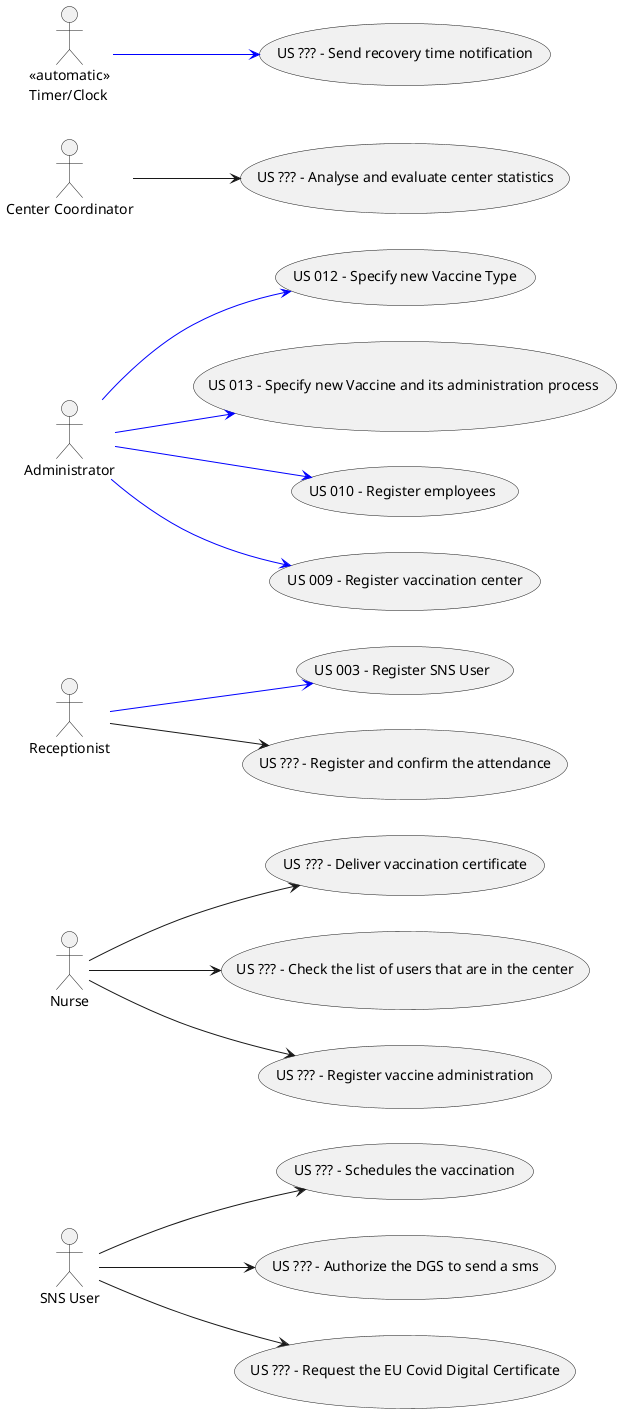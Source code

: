 @startuml
'https://plantuml.com/use-case-diagram


left to right direction
actor "SNS User" as user
actor "Nurse" as nurse
actor "Receptionist" as re
actor "Administrator" as adm
actor "Center Coordinator" as cc
actor " «automatic» \n Timer/Clock" as tim

usecase "US ??? - Schedules the vaccination" as UC1
usecase "US ??? - Help to schedule the vaccine" as UC10
usecase "US ??? - Authorize the DGS to send a sms" as UC2
usecase "US ??? - Request the EU Covid Digital Certificate" as UC3
usecase "US ??? - Deliver vaccination certificate" as UC4
usecase "US ??? - Check the list of users that are in the center" as UC5
usecase "US ??? - Register vaccine administration" as UC6
usecase "US ??? - Register and confirm the attendance" as UC7
usecase "US ??? - Analyse and evaluate center statistics" as UC9
usecase "US 003 - Register SNS User" as UC10
usecase "US 012 - Specify new Vaccine Type" as UC11
usecase "US 013 - Specify new Vaccine and its administration process " as UC12
usecase "US 010 - Register employees" as UC13
usecase "US 009 - Register vaccination center" as UC14
usecase "US ??? - Send recovery time notification" as UC15



user --> UC1
user --> UC2
user --> UC3
nurse --> UC4
nurse --> UC5
nurse --> UC6
re --> UC7
cc --> UC9
re -[#0000FF]-> UC10
adm -[#0000FF]-> UC11
adm -[#0000FF]-> UC12
adm -[#0000FF]-> UC13
adm -[#0000FF]-> UC14
tim -[#0000FF]-> UC15





@enduml